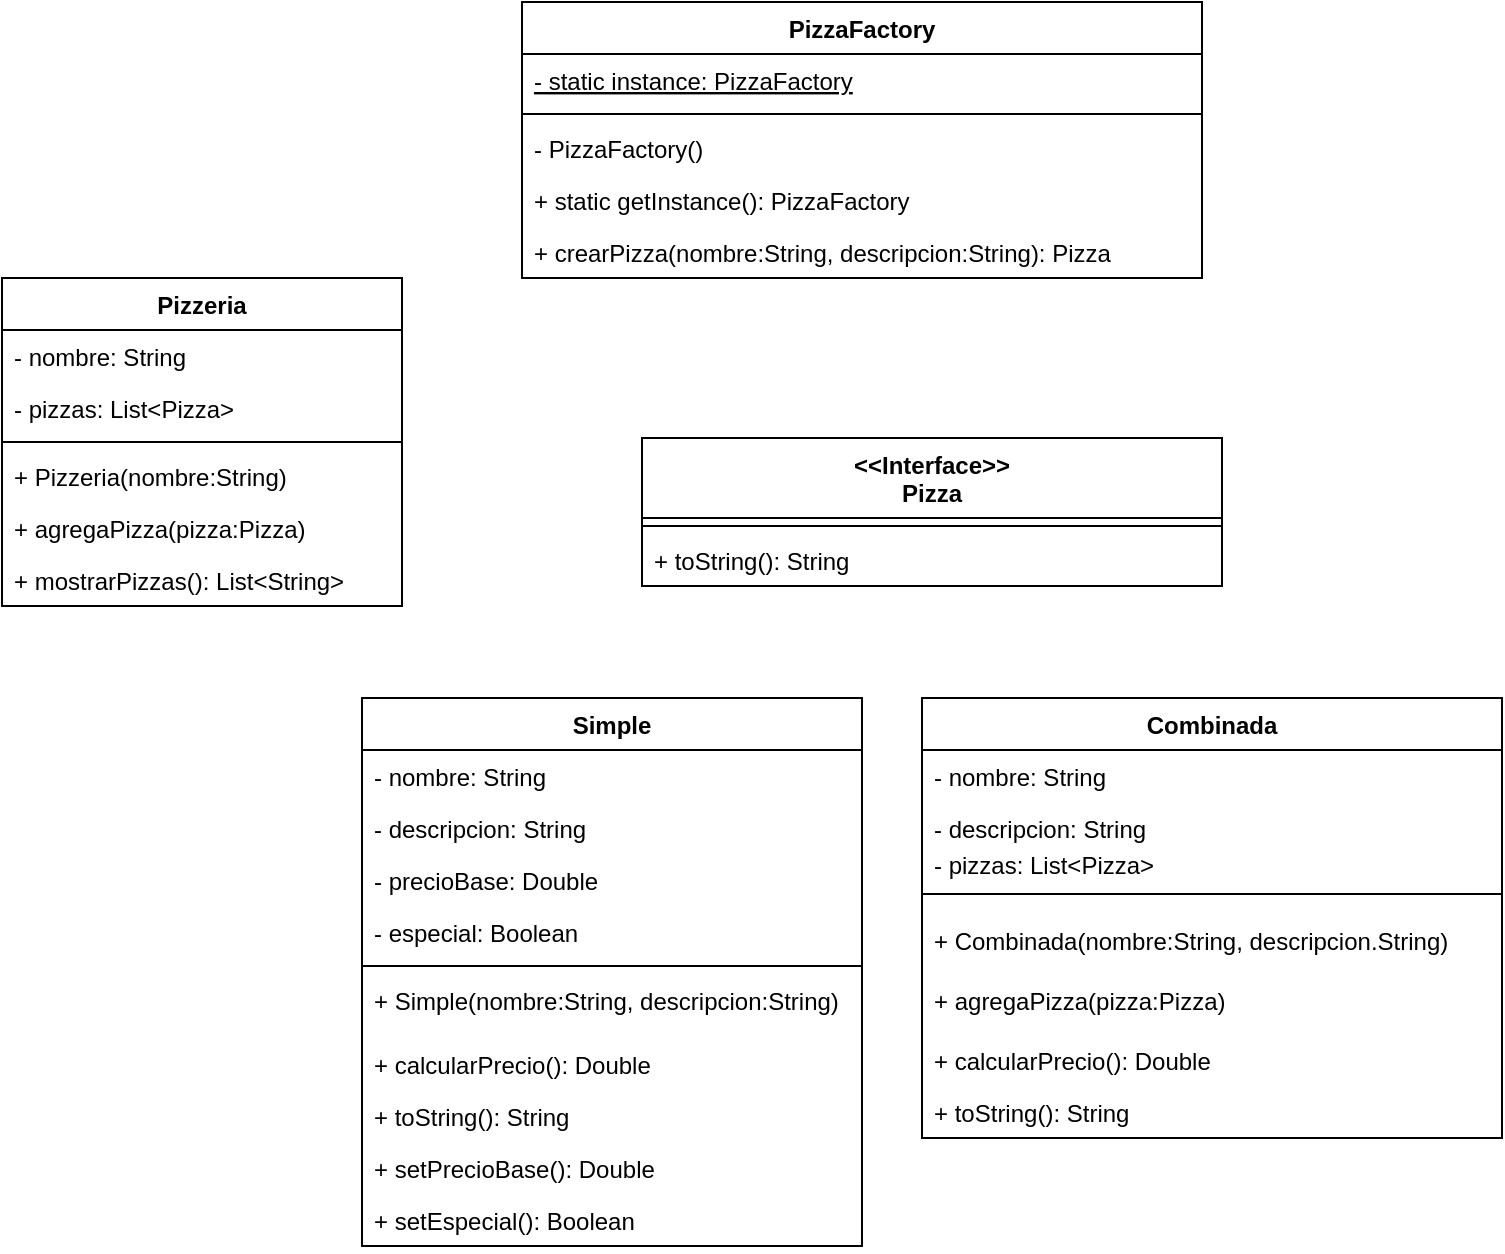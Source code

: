 <mxfile version="20.6.0" type="onedrive"><diagram id="C5RBs43oDa-KdzZeNtuy" name="Page-1"><mxGraphModel dx="1422" dy="773" grid="1" gridSize="10" guides="1" tooltips="1" connect="1" arrows="1" fold="1" page="1" pageScale="1" pageWidth="827" pageHeight="1169" math="0" shadow="0"><root><mxCell id="WIyWlLk6GJQsqaUBKTNV-0"/><mxCell id="WIyWlLk6GJQsqaUBKTNV-1" parent="WIyWlLk6GJQsqaUBKTNV-0"/><mxCell id="rc59KP8NKdC-q1ud5r6Q-4" value="&lt;&lt;Interface&gt;&gt;&#10;Pizza&#10;" style="swimlane;fontStyle=1;align=center;verticalAlign=top;childLayout=stackLayout;horizontal=1;startSize=40;horizontalStack=0;resizeParent=1;resizeParentMax=0;resizeLast=0;collapsible=1;marginBottom=0;" vertex="1" parent="WIyWlLk6GJQsqaUBKTNV-1"><mxGeometry x="350" y="230" width="290" height="74" as="geometry"/></mxCell><mxCell id="rc59KP8NKdC-q1ud5r6Q-6" value="" style="line;strokeWidth=1;fillColor=none;align=left;verticalAlign=middle;spacingTop=-1;spacingLeft=3;spacingRight=3;rotatable=0;labelPosition=right;points=[];portConstraint=eastwest;strokeColor=inherit;" vertex="1" parent="rc59KP8NKdC-q1ud5r6Q-4"><mxGeometry y="40" width="290" height="8" as="geometry"/></mxCell><mxCell id="rc59KP8NKdC-q1ud5r6Q-44" value="+ toString(): String" style="text;strokeColor=none;fillColor=none;align=left;verticalAlign=top;spacingLeft=4;spacingRight=4;overflow=hidden;rotatable=0;points=[[0,0.5],[1,0.5]];portConstraint=eastwest;" vertex="1" parent="rc59KP8NKdC-q1ud5r6Q-4"><mxGeometry y="48" width="290" height="26" as="geometry"/></mxCell><mxCell id="rc59KP8NKdC-q1ud5r6Q-9" value="Simple" style="swimlane;fontStyle=1;align=center;verticalAlign=top;childLayout=stackLayout;horizontal=1;startSize=26;horizontalStack=0;resizeParent=1;resizeParentMax=0;resizeLast=0;collapsible=1;marginBottom=0;" vertex="1" parent="WIyWlLk6GJQsqaUBKTNV-1"><mxGeometry x="210" y="360" width="250" height="274" as="geometry"/></mxCell><mxCell id="rc59KP8NKdC-q1ud5r6Q-35" value="- nombre: String" style="text;strokeColor=none;fillColor=none;align=left;verticalAlign=top;spacingLeft=4;spacingRight=4;overflow=hidden;rotatable=0;points=[[0,0.5],[1,0.5]];portConstraint=eastwest;" vertex="1" parent="rc59KP8NKdC-q1ud5r6Q-9"><mxGeometry y="26" width="250" height="26" as="geometry"/></mxCell><mxCell id="rc59KP8NKdC-q1ud5r6Q-34" value="- descripcion: String" style="text;strokeColor=none;fillColor=none;align=left;verticalAlign=top;spacingLeft=4;spacingRight=4;overflow=hidden;rotatable=0;points=[[0,0.5],[1,0.5]];portConstraint=eastwest;" vertex="1" parent="rc59KP8NKdC-q1ud5r6Q-9"><mxGeometry y="52" width="250" height="26" as="geometry"/></mxCell><mxCell id="rc59KP8NKdC-q1ud5r6Q-10" value="- precioBase: Double" style="text;strokeColor=none;fillColor=none;align=left;verticalAlign=top;spacingLeft=4;spacingRight=4;overflow=hidden;rotatable=0;points=[[0,0.5],[1,0.5]];portConstraint=eastwest;" vertex="1" parent="rc59KP8NKdC-q1ud5r6Q-9"><mxGeometry y="78" width="250" height="26" as="geometry"/></mxCell><mxCell id="rc59KP8NKdC-q1ud5r6Q-20" value="- especial: Boolean" style="text;strokeColor=none;fillColor=none;align=left;verticalAlign=top;spacingLeft=4;spacingRight=4;overflow=hidden;rotatable=0;points=[[0,0.5],[1,0.5]];portConstraint=eastwest;" vertex="1" parent="rc59KP8NKdC-q1ud5r6Q-9"><mxGeometry y="104" width="250" height="26" as="geometry"/></mxCell><mxCell id="rc59KP8NKdC-q1ud5r6Q-11" value="" style="line;strokeWidth=1;fillColor=none;align=left;verticalAlign=middle;spacingTop=-1;spacingLeft=3;spacingRight=3;rotatable=0;labelPosition=right;points=[];portConstraint=eastwest;strokeColor=inherit;" vertex="1" parent="rc59KP8NKdC-q1ud5r6Q-9"><mxGeometry y="130" width="250" height="8" as="geometry"/></mxCell><mxCell id="rc59KP8NKdC-q1ud5r6Q-32" value="+ Simple(nombre:String, descripcion:String)" style="text;strokeColor=none;fillColor=none;align=left;verticalAlign=top;spacingLeft=4;spacingRight=4;overflow=hidden;rotatable=0;points=[[0,0.5],[1,0.5]];portConstraint=eastwest;" vertex="1" parent="rc59KP8NKdC-q1ud5r6Q-9"><mxGeometry y="138" width="250" height="32" as="geometry"/></mxCell><mxCell id="rc59KP8NKdC-q1ud5r6Q-12" value="+ calcularPrecio(): Double" style="text;strokeColor=none;fillColor=none;align=left;verticalAlign=top;spacingLeft=4;spacingRight=4;overflow=hidden;rotatable=0;points=[[0,0.5],[1,0.5]];portConstraint=eastwest;" vertex="1" parent="rc59KP8NKdC-q1ud5r6Q-9"><mxGeometry y="170" width="250" height="26" as="geometry"/></mxCell><mxCell id="rc59KP8NKdC-q1ud5r6Q-63" value="+ toString(): String" style="text;strokeColor=none;fillColor=none;align=left;verticalAlign=top;spacingLeft=4;spacingRight=4;overflow=hidden;rotatable=0;points=[[0,0.5],[1,0.5]];portConstraint=eastwest;" vertex="1" parent="rc59KP8NKdC-q1ud5r6Q-9"><mxGeometry y="196" width="250" height="26" as="geometry"/></mxCell><mxCell id="rc59KP8NKdC-q1ud5r6Q-64" value="+ setPrecioBase(): Double" style="text;strokeColor=none;fillColor=none;align=left;verticalAlign=top;spacingLeft=4;spacingRight=4;overflow=hidden;rotatable=0;points=[[0,0.5],[1,0.5]];portConstraint=eastwest;" vertex="1" parent="rc59KP8NKdC-q1ud5r6Q-9"><mxGeometry y="222" width="250" height="26" as="geometry"/></mxCell><mxCell id="rc59KP8NKdC-q1ud5r6Q-62" value="+ setEspecial(): Boolean" style="text;strokeColor=none;fillColor=none;align=left;verticalAlign=top;spacingLeft=4;spacingRight=4;overflow=hidden;rotatable=0;points=[[0,0.5],[1,0.5]];portConstraint=eastwest;" vertex="1" parent="rc59KP8NKdC-q1ud5r6Q-9"><mxGeometry y="248" width="250" height="26" as="geometry"/></mxCell><mxCell id="rc59KP8NKdC-q1ud5r6Q-13" value="Combinada&#10;" style="swimlane;fontStyle=1;align=center;verticalAlign=top;childLayout=stackLayout;horizontal=1;startSize=26;horizontalStack=0;resizeParent=1;resizeParentMax=0;resizeLast=0;collapsible=1;marginBottom=0;" vertex="1" parent="WIyWlLk6GJQsqaUBKTNV-1"><mxGeometry x="490" y="360" width="290" height="220" as="geometry"/></mxCell><mxCell id="rc59KP8NKdC-q1ud5r6Q-42" value="- nombre: String" style="text;strokeColor=none;fillColor=none;align=left;verticalAlign=top;spacingLeft=4;spacingRight=4;overflow=hidden;rotatable=0;points=[[0,0.5],[1,0.5]];portConstraint=eastwest;" vertex="1" parent="rc59KP8NKdC-q1ud5r6Q-13"><mxGeometry y="26" width="290" height="26" as="geometry"/></mxCell><mxCell id="rc59KP8NKdC-q1ud5r6Q-43" value="- descripcion: String" style="text;strokeColor=none;fillColor=none;align=left;verticalAlign=top;spacingLeft=4;spacingRight=4;overflow=hidden;rotatable=0;points=[[0,0.5],[1,0.5]];portConstraint=eastwest;" vertex="1" parent="rc59KP8NKdC-q1ud5r6Q-13"><mxGeometry y="52" width="290" height="18" as="geometry"/></mxCell><mxCell id="rc59KP8NKdC-q1ud5r6Q-45" value="- pizzas: List&lt;Pizza&gt;" style="text;strokeColor=none;fillColor=none;align=left;verticalAlign=top;spacingLeft=4;spacingRight=4;overflow=hidden;rotatable=0;points=[[0,0.5],[1,0.5]];portConstraint=eastwest;" vertex="1" parent="rc59KP8NKdC-q1ud5r6Q-13"><mxGeometry y="70" width="290" height="18" as="geometry"/></mxCell><mxCell id="rc59KP8NKdC-q1ud5r6Q-15" value="" style="line;strokeWidth=1;fillColor=none;align=left;verticalAlign=middle;spacingTop=-1;spacingLeft=3;spacingRight=3;rotatable=0;labelPosition=right;points=[];portConstraint=eastwest;strokeColor=inherit;" vertex="1" parent="rc59KP8NKdC-q1ud5r6Q-13"><mxGeometry y="88" width="290" height="20" as="geometry"/></mxCell><mxCell id="rc59KP8NKdC-q1ud5r6Q-16" value="+ Combinada(nombre:String, descripcion.String)" style="text;strokeColor=none;fillColor=none;align=left;verticalAlign=top;spacingLeft=4;spacingRight=4;overflow=hidden;rotatable=0;points=[[0,0.5],[1,0.5]];portConstraint=eastwest;" vertex="1" parent="rc59KP8NKdC-q1ud5r6Q-13"><mxGeometry y="108" width="290" height="30" as="geometry"/></mxCell><mxCell id="rc59KP8NKdC-q1ud5r6Q-59" value="+ agregaPizza(pizza:Pizza)" style="text;strokeColor=none;fillColor=none;align=left;verticalAlign=top;spacingLeft=4;spacingRight=4;overflow=hidden;rotatable=0;points=[[0,0.5],[1,0.5]];portConstraint=eastwest;" vertex="1" parent="rc59KP8NKdC-q1ud5r6Q-13"><mxGeometry y="138" width="290" height="30" as="geometry"/></mxCell><mxCell id="rc59KP8NKdC-q1ud5r6Q-48" value="+ calcularPrecio(): Double" style="text;strokeColor=none;fillColor=none;align=left;verticalAlign=top;spacingLeft=4;spacingRight=4;overflow=hidden;rotatable=0;points=[[0,0.5],[1,0.5]];portConstraint=eastwest;" vertex="1" parent="rc59KP8NKdC-q1ud5r6Q-13"><mxGeometry y="168" width="290" height="26" as="geometry"/></mxCell><mxCell id="rc59KP8NKdC-q1ud5r6Q-61" value="+ toString(): String" style="text;strokeColor=none;fillColor=none;align=left;verticalAlign=top;spacingLeft=4;spacingRight=4;overflow=hidden;rotatable=0;points=[[0,0.5],[1,0.5]];portConstraint=eastwest;" vertex="1" parent="rc59KP8NKdC-q1ud5r6Q-13"><mxGeometry y="194" width="290" height="26" as="geometry"/></mxCell><mxCell id="rc59KP8NKdC-q1ud5r6Q-26" value="Pizzeria" style="swimlane;fontStyle=1;align=center;verticalAlign=top;childLayout=stackLayout;horizontal=1;startSize=26;horizontalStack=0;resizeParent=1;resizeParentMax=0;resizeLast=0;collapsible=1;marginBottom=0;" vertex="1" parent="WIyWlLk6GJQsqaUBKTNV-1"><mxGeometry x="30" y="150" width="200" height="164" as="geometry"/></mxCell><mxCell id="rc59KP8NKdC-q1ud5r6Q-27" value="- nombre: String" style="text;strokeColor=none;fillColor=none;align=left;verticalAlign=top;spacingLeft=4;spacingRight=4;overflow=hidden;rotatable=0;points=[[0,0.5],[1,0.5]];portConstraint=eastwest;" vertex="1" parent="rc59KP8NKdC-q1ud5r6Q-26"><mxGeometry y="26" width="200" height="26" as="geometry"/></mxCell><mxCell id="rc59KP8NKdC-q1ud5r6Q-50" value="- pizzas: List&lt;Pizza&gt;" style="text;strokeColor=none;fillColor=none;align=left;verticalAlign=top;spacingLeft=4;spacingRight=4;overflow=hidden;rotatable=0;points=[[0,0.5],[1,0.5]];portConstraint=eastwest;" vertex="1" parent="rc59KP8NKdC-q1ud5r6Q-26"><mxGeometry y="52" width="200" height="26" as="geometry"/></mxCell><mxCell id="rc59KP8NKdC-q1ud5r6Q-29" value="" style="line;strokeWidth=1;fillColor=none;align=left;verticalAlign=middle;spacingTop=-1;spacingLeft=3;spacingRight=3;rotatable=0;labelPosition=right;points=[];portConstraint=eastwest;strokeColor=inherit;" vertex="1" parent="rc59KP8NKdC-q1ud5r6Q-26"><mxGeometry y="78" width="200" height="8" as="geometry"/></mxCell><mxCell id="rc59KP8NKdC-q1ud5r6Q-30" value="+ Pizzeria(nombre:String)" style="text;strokeColor=none;fillColor=none;align=left;verticalAlign=top;spacingLeft=4;spacingRight=4;overflow=hidden;rotatable=0;points=[[0,0.5],[1,0.5]];portConstraint=eastwest;" vertex="1" parent="rc59KP8NKdC-q1ud5r6Q-26"><mxGeometry y="86" width="200" height="26" as="geometry"/></mxCell><mxCell id="rc59KP8NKdC-q1ud5r6Q-58" value="+ agregaPizza(pizza:Pizza)" style="text;strokeColor=none;fillColor=none;align=left;verticalAlign=top;spacingLeft=4;spacingRight=4;overflow=hidden;rotatable=0;points=[[0,0.5],[1,0.5]];portConstraint=eastwest;" vertex="1" parent="rc59KP8NKdC-q1ud5r6Q-26"><mxGeometry y="112" width="200" height="26" as="geometry"/></mxCell><mxCell id="rc59KP8NKdC-q1ud5r6Q-49" value="+ mostrarPizzas(): List&lt;String&gt;" style="text;strokeColor=none;fillColor=none;align=left;verticalAlign=top;spacingLeft=4;spacingRight=4;overflow=hidden;rotatable=0;points=[[0,0.5],[1,0.5]];portConstraint=eastwest;" vertex="1" parent="rc59KP8NKdC-q1ud5r6Q-26"><mxGeometry y="138" width="200" height="26" as="geometry"/></mxCell><mxCell id="rc59KP8NKdC-q1ud5r6Q-51" value="PizzaFactory" style="swimlane;fontStyle=1;align=center;verticalAlign=top;childLayout=stackLayout;horizontal=1;startSize=26;horizontalStack=0;resizeParent=1;resizeParentMax=0;resizeLast=0;collapsible=1;marginBottom=0;" vertex="1" parent="WIyWlLk6GJQsqaUBKTNV-1"><mxGeometry x="290" y="12" width="340" height="138" as="geometry"/></mxCell><mxCell id="rc59KP8NKdC-q1ud5r6Q-52" value="- static instance: PizzaFactory" style="text;strokeColor=none;fillColor=none;align=left;verticalAlign=top;spacingLeft=4;spacingRight=4;overflow=hidden;rotatable=0;points=[[0,0.5],[1,0.5]];portConstraint=eastwest;fontStyle=4" vertex="1" parent="rc59KP8NKdC-q1ud5r6Q-51"><mxGeometry y="26" width="340" height="26" as="geometry"/></mxCell><mxCell id="rc59KP8NKdC-q1ud5r6Q-54" value="" style="line;strokeWidth=1;fillColor=none;align=left;verticalAlign=middle;spacingTop=-1;spacingLeft=3;spacingRight=3;rotatable=0;labelPosition=right;points=[];portConstraint=eastwest;strokeColor=inherit;" vertex="1" parent="rc59KP8NKdC-q1ud5r6Q-51"><mxGeometry y="52" width="340" height="8" as="geometry"/></mxCell><mxCell id="rc59KP8NKdC-q1ud5r6Q-55" value="- PizzaFactory()" style="text;strokeColor=none;fillColor=none;align=left;verticalAlign=top;spacingLeft=4;spacingRight=4;overflow=hidden;rotatable=0;points=[[0,0.5],[1,0.5]];portConstraint=eastwest;" vertex="1" parent="rc59KP8NKdC-q1ud5r6Q-51"><mxGeometry y="60" width="340" height="26" as="geometry"/></mxCell><mxCell id="rc59KP8NKdC-q1ud5r6Q-56" value="+ static getInstance(): PizzaFactory" style="text;strokeColor=none;fillColor=none;align=left;verticalAlign=top;spacingLeft=4;spacingRight=4;overflow=hidden;rotatable=0;points=[[0,0.5],[1,0.5]];portConstraint=eastwest;" vertex="1" parent="rc59KP8NKdC-q1ud5r6Q-51"><mxGeometry y="86" width="340" height="26" as="geometry"/></mxCell><mxCell id="rc59KP8NKdC-q1ud5r6Q-57" value="+ crearPizza(nombre:String, descripcion:String): Pizza" style="text;strokeColor=none;fillColor=none;align=left;verticalAlign=top;spacingLeft=4;spacingRight=4;overflow=hidden;rotatable=0;points=[[0,0.5],[1,0.5]];portConstraint=eastwest;" vertex="1" parent="rc59KP8NKdC-q1ud5r6Q-51"><mxGeometry y="112" width="340" height="26" as="geometry"/></mxCell></root></mxGraphModel></diagram></mxfile>